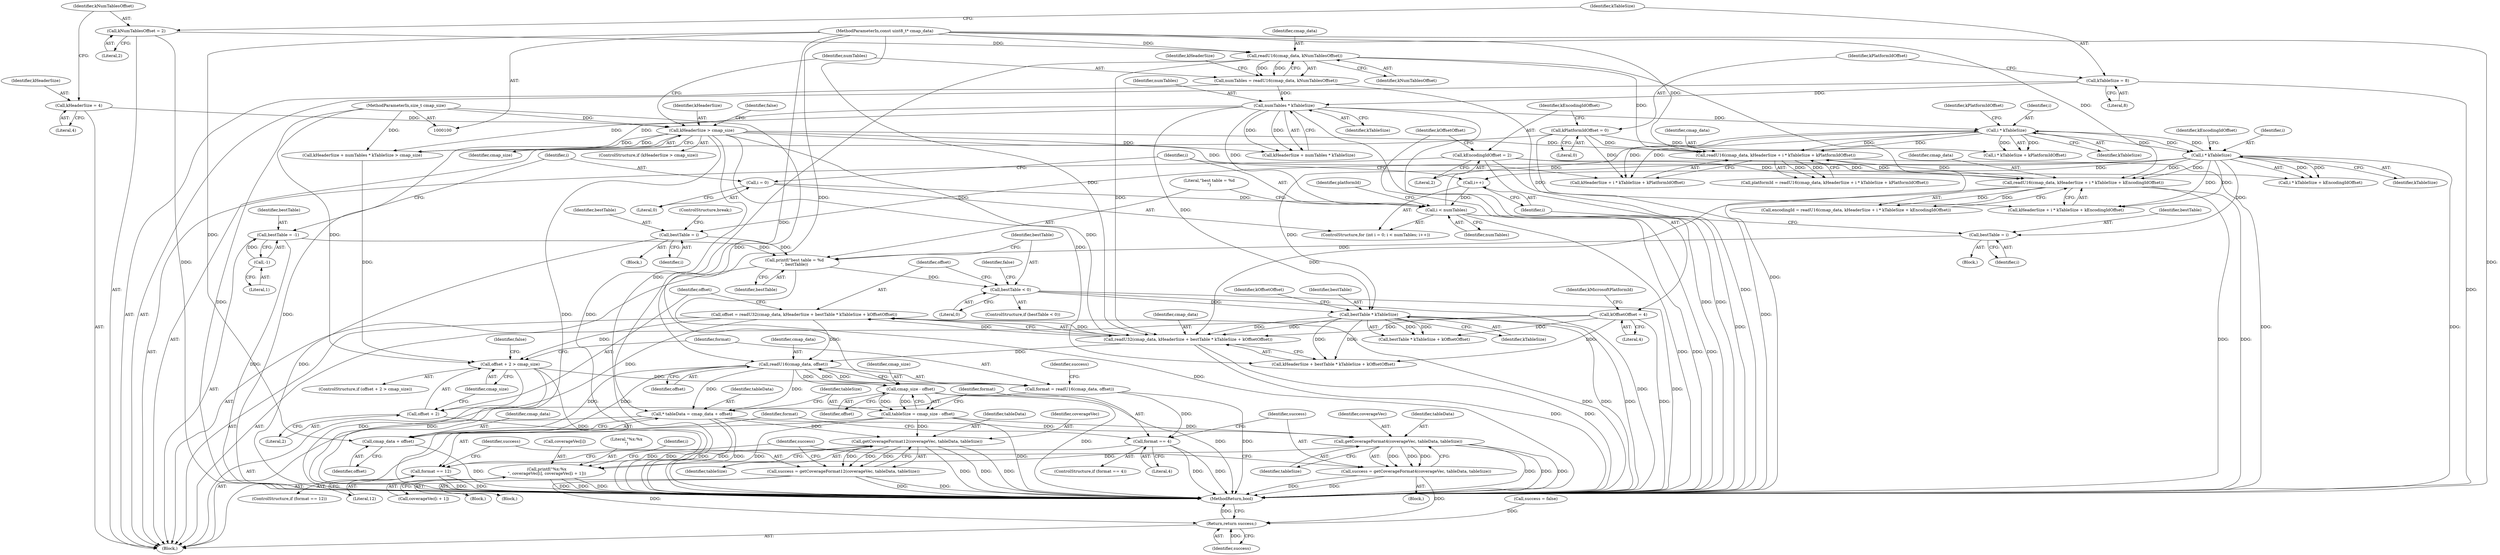 digraph "1_Android_ca8ac8acdad662230ae37998c6c4091bb39402b6@integer" {
"1000243" [label="(Call,offset = readU32(cmap_data, kHeaderSize + bestTable * kTableSize + kOffsetOffset))"];
"1000245" [label="(Call,readU32(cmap_data, kHeaderSize + bestTable * kTableSize + kOffsetOffset))"];
"1000152" [label="(Call,readU16(cmap_data, kNumTablesOffset))"];
"1000102" [label="(MethodParameterIn,const uint8_t* cmap_data)"];
"1000111" [label="(Call,kNumTablesOffset = 2)"];
"1000197" [label="(Call,readU16(cmap_data, kHeaderSize + i * kTableSize + kEncodingIdOffset))"];
"1000185" [label="(Call,readU16(cmap_data, kHeaderSize + i * kTableSize + kPlatformIdOffset))"];
"1000143" [label="(Call,kHeaderSize > cmap_size)"];
"1000107" [label="(Call,kHeaderSize = 4)"];
"1000103" [label="(MethodParameterIn,size_t cmap_size)"];
"1000190" [label="(Call,i * kTableSize)"];
"1000176" [label="(Call,i < numTables)"];
"1000179" [label="(Call,i++)"];
"1000202" [label="(Call,i * kTableSize)"];
"1000173" [label="(Call,i = 0)"];
"1000159" [label="(Call,numTables * kTableSize)"];
"1000150" [label="(Call,numTables = readU16(cmap_data, kNumTablesOffset))"];
"1000115" [label="(Call,kTableSize = 8)"];
"1000119" [label="(Call,kPlatformIdOffset = 0)"];
"1000123" [label="(Call,kEncodingIdOffset = 2)"];
"1000250" [label="(Call,bestTable * kTableSize)"];
"1000236" [label="(Call,bestTable < 0)"];
"1000232" [label="(Call,printf(\"best table = %d\n\", bestTable))"];
"1000167" [label="(Call,bestTable = -1)"];
"1000169" [label="(Call,-1)"];
"1000215" [label="(Call,bestTable = i)"];
"1000229" [label="(Call,bestTable = i)"];
"1000127" [label="(Call,kOffsetOffset = 4)"];
"1000255" [label="(Call,offset + 2 > cmap_size)"];
"1000282" [label="(Call,cmap_size - offset)"];
"1000280" [label="(Call,tableSize = cmap_size - offset)"];
"1000292" [label="(Call,getCoverageFormat4(coverageVec, tableData, tableSize))"];
"1000290" [label="(Call,success = getCoverageFormat4(coverageVec, tableData, tableSize))"];
"1000339" [label="(Return,return success;)"];
"1000329" [label="(Call,printf(\"%x:%x\n\", coverageVec[i], coverageVec[i + 1]))"];
"1000304" [label="(Call,getCoverageFormat12(coverageVec, tableData, tableSize))"];
"1000302" [label="(Call,success = getCoverageFormat12(coverageVec, tableData, tableSize))"];
"1000256" [label="(Call,offset + 2)"];
"1000266" [label="(Call,readU16(cmap_data, offset))"];
"1000264" [label="(Call,format = readU16(cmap_data, offset))"];
"1000286" [label="(Call,format == 4)"];
"1000298" [label="(Call,format == 12)"];
"1000274" [label="(Call,* tableData = cmap_data + offset)"];
"1000276" [label="(Call,cmap_data + offset)"];
"1000150" [label="(Call,numTables = readU16(cmap_data, kNumTablesOffset))"];
"1000143" [label="(Call,kHeaderSize > cmap_size)"];
"1000175" [label="(Literal,0)"];
"1000180" [label="(Identifier,i)"];
"1000161" [label="(Identifier,kTableSize)"];
"1000295" [label="(Identifier,tableSize)"];
"1000305" [label="(Identifier,coverageVec)"];
"1000119" [label="(Call,kPlatformIdOffset = 0)"];
"1000169" [label="(Call,-1)"];
"1000159" [label="(Call,numTables * kTableSize)"];
"1000191" [label="(Identifier,i)"];
"1000177" [label="(Identifier,i)"];
"1000247" [label="(Call,kHeaderSize + bestTable * kTableSize + kOffsetOffset)"];
"1000183" [label="(Call,platformId = readU16(cmap_data, kHeaderSize + i * kTableSize + kPlatformIdOffset))"];
"1000246" [label="(Identifier,cmap_data)"];
"1000233" [label="(Literal,\"best table = %d\n\")"];
"1000235" [label="(ControlStructure,if (bestTable < 0))"];
"1000120" [label="(Identifier,kPlatformIdOffset)"];
"1000253" [label="(Identifier,kOffsetOffset)"];
"1000254" [label="(ControlStructure,if (offset + 2 > cmap_size))"];
"1000190" [label="(Call,i * kTableSize)"];
"1000276" [label="(Call,cmap_data + offset)"];
"1000102" [label="(MethodParameterIn,const uint8_t* cmap_data)"];
"1000274" [label="(Call,* tableData = cmap_data + offset)"];
"1000256" [label="(Call,offset + 2)"];
"1000112" [label="(Identifier,kNumTablesOffset)"];
"1000107" [label="(Call,kHeaderSize = 4)"];
"1000203" [label="(Identifier,i)"];
"1000281" [label="(Identifier,tableSize)"];
"1000197" [label="(Call,readU16(cmap_data, kHeaderSize + i * kTableSize + kEncodingIdOffset))"];
"1000277" [label="(Identifier,cmap_data)"];
"1000234" [label="(Identifier,bestTable)"];
"1000187" [label="(Call,kHeaderSize + i * kTableSize + kPlatformIdOffset)"];
"1000127" [label="(Call,kOffsetOffset = 4)"];
"1000288" [label="(Literal,4)"];
"1000294" [label="(Identifier,tableData)"];
"1000214" [label="(Block,)"];
"1000151" [label="(Identifier,numTables)"];
"1000326" [label="(Identifier,i)"];
"1000331" [label="(Call,coverageVec[i])"];
"1000275" [label="(Identifier,tableData)"];
"1000217" [label="(Identifier,i)"];
"1000270" [label="(Call,success = false)"];
"1000334" [label="(Call,coverageVec[i + 1])"];
"1000128" [label="(Identifier,kOffsetOffset)"];
"1000298" [label="(Call,format == 12)"];
"1000309" [label="(Identifier,success)"];
"1000300" [label="(Literal,12)"];
"1000121" [label="(Literal,0)"];
"1000267" [label="(Identifier,cmap_data)"];
"1000280" [label="(Call,tableSize = cmap_size - offset)"];
"1000258" [label="(Literal,2)"];
"1000111" [label="(Call,kNumTablesOffset = 2)"];
"1000340" [label="(Identifier,success)"];
"1000284" [label="(Identifier,offset)"];
"1000156" [label="(Call,kHeaderSize + numTables * kTableSize > cmap_size)"];
"1000304" [label="(Call,getCoverageFormat12(coverageVec, tableData, tableSize))"];
"1000167" [label="(Call,bestTable = -1)"];
"1000104" [label="(Block,)"];
"1000198" [label="(Identifier,cmap_data)"];
"1000250" [label="(Call,bestTable * kTableSize)"];
"1000145" [label="(Identifier,cmap_size)"];
"1000265" [label="(Identifier,format)"];
"1000232" [label="(Call,printf(\"best table = %d\n\", bestTable))"];
"1000283" [label="(Identifier,cmap_size)"];
"1000168" [label="(Identifier,bestTable)"];
"1000148" [label="(Identifier,false)"];
"1000109" [label="(Literal,4)"];
"1000236" [label="(Call,bestTable < 0)"];
"1000154" [label="(Identifier,kNumTablesOffset)"];
"1000186" [label="(Identifier,cmap_data)"];
"1000230" [label="(Identifier,bestTable)"];
"1000142" [label="(ControlStructure,if (kHeaderSize > cmap_size))"];
"1000116" [label="(Identifier,kTableSize)"];
"1000307" [label="(Identifier,tableSize)"];
"1000303" [label="(Identifier,success)"];
"1000251" [label="(Identifier,bestTable)"];
"1000231" [label="(Identifier,i)"];
"1000244" [label="(Identifier,offset)"];
"1000144" [label="(Identifier,kHeaderSize)"];
"1000282" [label="(Call,cmap_size - offset)"];
"1000285" [label="(ControlStructure,if (format == 4))"];
"1000271" [label="(Identifier,success)"];
"1000204" [label="(Identifier,kTableSize)"];
"1000245" [label="(Call,readU32(cmap_data, kHeaderSize + bestTable * kTableSize + kOffsetOffset))"];
"1000292" [label="(Call,getCoverageFormat4(coverageVec, tableData, tableSize))"];
"1000287" [label="(Identifier,format)"];
"1000185" [label="(Call,readU16(cmap_data, kHeaderSize + i * kTableSize + kPlatformIdOffset))"];
"1000125" [label="(Literal,2)"];
"1000229" [label="(Call,bestTable = i)"];
"1000189" [label="(Call,i * kTableSize + kPlatformIdOffset)"];
"1000173" [label="(Call,i = 0)"];
"1000195" [label="(Call,encodingId = readU16(cmap_data, kHeaderSize + i * kTableSize + kEncodingIdOffset))"];
"1000328" [label="(Block,)"];
"1000192" [label="(Identifier,kTableSize)"];
"1000339" [label="(Return,return success;)"];
"1000301" [label="(Block,)"];
"1000238" [label="(Literal,0)"];
"1000113" [label="(Literal,2)"];
"1000199" [label="(Call,kHeaderSize + i * kTableSize + kEncodingIdOffset)"];
"1000123" [label="(Call,kEncodingIdOffset = 2)"];
"1000330" [label="(Literal,\"%x:%x\n\")"];
"1000237" [label="(Identifier,bestTable)"];
"1000158" [label="(Identifier,kHeaderSize)"];
"1000293" [label="(Identifier,coverageVec)"];
"1000202" [label="(Call,i * kTableSize)"];
"1000201" [label="(Call,i * kTableSize + kEncodingIdOffset)"];
"1000341" [label="(MethodReturn,bool)"];
"1000132" [label="(Identifier,kMicrosoftPlatformId)"];
"1000117" [label="(Literal,8)"];
"1000249" [label="(Call,bestTable * kTableSize + kOffsetOffset)"];
"1000266" [label="(Call,readU16(cmap_data, offset))"];
"1000289" [label="(Block,)"];
"1000205" [label="(Identifier,kEncodingIdOffset)"];
"1000184" [label="(Identifier,platformId)"];
"1000176" [label="(Call,i < numTables)"];
"1000160" [label="(Identifier,numTables)"];
"1000216" [label="(Identifier,bestTable)"];
"1000153" [label="(Identifier,cmap_data)"];
"1000278" [label="(Identifier,offset)"];
"1000241" [label="(Identifier,false)"];
"1000228" [label="(Block,)"];
"1000103" [label="(MethodParameterIn,size_t cmap_size)"];
"1000174" [label="(Identifier,i)"];
"1000215" [label="(Call,bestTable = i)"];
"1000243" [label="(Call,offset = readU32(cmap_data, kHeaderSize + bestTable * kTableSize + kOffsetOffset))"];
"1000171" [label="(ControlStructure,for (int i = 0; i < numTables; i++))"];
"1000193" [label="(Identifier,kPlatformIdOffset)"];
"1000157" [label="(Call,kHeaderSize + numTables * kTableSize)"];
"1000257" [label="(Identifier,offset)"];
"1000179" [label="(Call,i++)"];
"1000262" [label="(Identifier,false)"];
"1000302" [label="(Call,success = getCoverageFormat12(coverageVec, tableData, tableSize))"];
"1000299" [label="(Identifier,format)"];
"1000152" [label="(Call,readU16(cmap_data, kNumTablesOffset))"];
"1000297" [label="(ControlStructure,if (format == 12))"];
"1000170" [label="(Literal,1)"];
"1000178" [label="(Identifier,numTables)"];
"1000264" [label="(Call,format = readU16(cmap_data, offset))"];
"1000108" [label="(Identifier,kHeaderSize)"];
"1000291" [label="(Identifier,success)"];
"1000115" [label="(Call,kTableSize = 8)"];
"1000124" [label="(Identifier,kEncodingIdOffset)"];
"1000286" [label="(Call,format == 4)"];
"1000129" [label="(Literal,4)"];
"1000290" [label="(Call,success = getCoverageFormat4(coverageVec, tableData, tableSize))"];
"1000259" [label="(Identifier,cmap_size)"];
"1000306" [label="(Identifier,tableData)"];
"1000329" [label="(Call,printf(\"%x:%x\n\", coverageVec[i], coverageVec[i + 1]))"];
"1000268" [label="(Identifier,offset)"];
"1000218" [label="(ControlStructure,break;)"];
"1000252" [label="(Identifier,kTableSize)"];
"1000255" [label="(Call,offset + 2 > cmap_size)"];
"1000243" -> "1000104"  [label="AST: "];
"1000243" -> "1000245"  [label="CFG: "];
"1000244" -> "1000243"  [label="AST: "];
"1000245" -> "1000243"  [label="AST: "];
"1000257" -> "1000243"  [label="CFG: "];
"1000243" -> "1000341"  [label="DDG: "];
"1000245" -> "1000243"  [label="DDG: "];
"1000245" -> "1000243"  [label="DDG: "];
"1000243" -> "1000255"  [label="DDG: "];
"1000243" -> "1000256"  [label="DDG: "];
"1000243" -> "1000266"  [label="DDG: "];
"1000245" -> "1000247"  [label="CFG: "];
"1000246" -> "1000245"  [label="AST: "];
"1000247" -> "1000245"  [label="AST: "];
"1000245" -> "1000341"  [label="DDG: "];
"1000245" -> "1000341"  [label="DDG: "];
"1000152" -> "1000245"  [label="DDG: "];
"1000197" -> "1000245"  [label="DDG: "];
"1000102" -> "1000245"  [label="DDG: "];
"1000143" -> "1000245"  [label="DDG: "];
"1000250" -> "1000245"  [label="DDG: "];
"1000250" -> "1000245"  [label="DDG: "];
"1000127" -> "1000245"  [label="DDG: "];
"1000245" -> "1000266"  [label="DDG: "];
"1000152" -> "1000150"  [label="AST: "];
"1000152" -> "1000154"  [label="CFG: "];
"1000153" -> "1000152"  [label="AST: "];
"1000154" -> "1000152"  [label="AST: "];
"1000150" -> "1000152"  [label="CFG: "];
"1000152" -> "1000341"  [label="DDG: "];
"1000152" -> "1000341"  [label="DDG: "];
"1000152" -> "1000150"  [label="DDG: "];
"1000152" -> "1000150"  [label="DDG: "];
"1000102" -> "1000152"  [label="DDG: "];
"1000111" -> "1000152"  [label="DDG: "];
"1000152" -> "1000185"  [label="DDG: "];
"1000102" -> "1000100"  [label="AST: "];
"1000102" -> "1000341"  [label="DDG: "];
"1000102" -> "1000185"  [label="DDG: "];
"1000102" -> "1000197"  [label="DDG: "];
"1000102" -> "1000266"  [label="DDG: "];
"1000102" -> "1000274"  [label="DDG: "];
"1000102" -> "1000276"  [label="DDG: "];
"1000111" -> "1000104"  [label="AST: "];
"1000111" -> "1000113"  [label="CFG: "];
"1000112" -> "1000111"  [label="AST: "];
"1000113" -> "1000111"  [label="AST: "];
"1000116" -> "1000111"  [label="CFG: "];
"1000111" -> "1000341"  [label="DDG: "];
"1000197" -> "1000195"  [label="AST: "];
"1000197" -> "1000199"  [label="CFG: "];
"1000198" -> "1000197"  [label="AST: "];
"1000199" -> "1000197"  [label="AST: "];
"1000195" -> "1000197"  [label="CFG: "];
"1000197" -> "1000341"  [label="DDG: "];
"1000197" -> "1000341"  [label="DDG: "];
"1000197" -> "1000185"  [label="DDG: "];
"1000197" -> "1000195"  [label="DDG: "];
"1000197" -> "1000195"  [label="DDG: "];
"1000185" -> "1000197"  [label="DDG: "];
"1000202" -> "1000197"  [label="DDG: "];
"1000202" -> "1000197"  [label="DDG: "];
"1000123" -> "1000197"  [label="DDG: "];
"1000185" -> "1000183"  [label="AST: "];
"1000185" -> "1000187"  [label="CFG: "];
"1000186" -> "1000185"  [label="AST: "];
"1000187" -> "1000185"  [label="AST: "];
"1000183" -> "1000185"  [label="CFG: "];
"1000185" -> "1000341"  [label="DDG: "];
"1000185" -> "1000183"  [label="DDG: "];
"1000185" -> "1000183"  [label="DDG: "];
"1000143" -> "1000185"  [label="DDG: "];
"1000190" -> "1000185"  [label="DDG: "];
"1000190" -> "1000185"  [label="DDG: "];
"1000119" -> "1000185"  [label="DDG: "];
"1000143" -> "1000142"  [label="AST: "];
"1000143" -> "1000145"  [label="CFG: "];
"1000144" -> "1000143"  [label="AST: "];
"1000145" -> "1000143"  [label="AST: "];
"1000148" -> "1000143"  [label="CFG: "];
"1000151" -> "1000143"  [label="CFG: "];
"1000143" -> "1000341"  [label="DDG: "];
"1000143" -> "1000341"  [label="DDG: "];
"1000143" -> "1000341"  [label="DDG: "];
"1000107" -> "1000143"  [label="DDG: "];
"1000103" -> "1000143"  [label="DDG: "];
"1000143" -> "1000156"  [label="DDG: "];
"1000143" -> "1000156"  [label="DDG: "];
"1000143" -> "1000157"  [label="DDG: "];
"1000143" -> "1000187"  [label="DDG: "];
"1000143" -> "1000247"  [label="DDG: "];
"1000107" -> "1000104"  [label="AST: "];
"1000107" -> "1000109"  [label="CFG: "];
"1000108" -> "1000107"  [label="AST: "];
"1000109" -> "1000107"  [label="AST: "];
"1000112" -> "1000107"  [label="CFG: "];
"1000103" -> "1000100"  [label="AST: "];
"1000103" -> "1000341"  [label="DDG: "];
"1000103" -> "1000156"  [label="DDG: "];
"1000103" -> "1000255"  [label="DDG: "];
"1000103" -> "1000282"  [label="DDG: "];
"1000190" -> "1000189"  [label="AST: "];
"1000190" -> "1000192"  [label="CFG: "];
"1000191" -> "1000190"  [label="AST: "];
"1000192" -> "1000190"  [label="AST: "];
"1000193" -> "1000190"  [label="CFG: "];
"1000190" -> "1000187"  [label="DDG: "];
"1000190" -> "1000187"  [label="DDG: "];
"1000190" -> "1000189"  [label="DDG: "];
"1000190" -> "1000189"  [label="DDG: "];
"1000176" -> "1000190"  [label="DDG: "];
"1000159" -> "1000190"  [label="DDG: "];
"1000202" -> "1000190"  [label="DDG: "];
"1000190" -> "1000202"  [label="DDG: "];
"1000190" -> "1000202"  [label="DDG: "];
"1000176" -> "1000171"  [label="AST: "];
"1000176" -> "1000178"  [label="CFG: "];
"1000177" -> "1000176"  [label="AST: "];
"1000178" -> "1000176"  [label="AST: "];
"1000184" -> "1000176"  [label="CFG: "];
"1000233" -> "1000176"  [label="CFG: "];
"1000176" -> "1000341"  [label="DDG: "];
"1000176" -> "1000341"  [label="DDG: "];
"1000176" -> "1000341"  [label="DDG: "];
"1000179" -> "1000176"  [label="DDG: "];
"1000173" -> "1000176"  [label="DDG: "];
"1000159" -> "1000176"  [label="DDG: "];
"1000179" -> "1000171"  [label="AST: "];
"1000179" -> "1000180"  [label="CFG: "];
"1000180" -> "1000179"  [label="AST: "];
"1000177" -> "1000179"  [label="CFG: "];
"1000202" -> "1000179"  [label="DDG: "];
"1000202" -> "1000201"  [label="AST: "];
"1000202" -> "1000204"  [label="CFG: "];
"1000203" -> "1000202"  [label="AST: "];
"1000204" -> "1000202"  [label="AST: "];
"1000205" -> "1000202"  [label="CFG: "];
"1000202" -> "1000341"  [label="DDG: "];
"1000202" -> "1000199"  [label="DDG: "];
"1000202" -> "1000199"  [label="DDG: "];
"1000202" -> "1000201"  [label="DDG: "];
"1000202" -> "1000201"  [label="DDG: "];
"1000202" -> "1000215"  [label="DDG: "];
"1000202" -> "1000229"  [label="DDG: "];
"1000202" -> "1000250"  [label="DDG: "];
"1000173" -> "1000171"  [label="AST: "];
"1000173" -> "1000175"  [label="CFG: "];
"1000174" -> "1000173"  [label="AST: "];
"1000175" -> "1000173"  [label="AST: "];
"1000177" -> "1000173"  [label="CFG: "];
"1000159" -> "1000157"  [label="AST: "];
"1000159" -> "1000161"  [label="CFG: "];
"1000160" -> "1000159"  [label="AST: "];
"1000161" -> "1000159"  [label="AST: "];
"1000157" -> "1000159"  [label="CFG: "];
"1000159" -> "1000341"  [label="DDG: "];
"1000159" -> "1000341"  [label="DDG: "];
"1000159" -> "1000156"  [label="DDG: "];
"1000159" -> "1000156"  [label="DDG: "];
"1000159" -> "1000157"  [label="DDG: "];
"1000159" -> "1000157"  [label="DDG: "];
"1000150" -> "1000159"  [label="DDG: "];
"1000115" -> "1000159"  [label="DDG: "];
"1000159" -> "1000250"  [label="DDG: "];
"1000150" -> "1000104"  [label="AST: "];
"1000151" -> "1000150"  [label="AST: "];
"1000158" -> "1000150"  [label="CFG: "];
"1000150" -> "1000341"  [label="DDG: "];
"1000115" -> "1000104"  [label="AST: "];
"1000115" -> "1000117"  [label="CFG: "];
"1000116" -> "1000115"  [label="AST: "];
"1000117" -> "1000115"  [label="AST: "];
"1000120" -> "1000115"  [label="CFG: "];
"1000115" -> "1000341"  [label="DDG: "];
"1000119" -> "1000104"  [label="AST: "];
"1000119" -> "1000121"  [label="CFG: "];
"1000120" -> "1000119"  [label="AST: "];
"1000121" -> "1000119"  [label="AST: "];
"1000124" -> "1000119"  [label="CFG: "];
"1000119" -> "1000341"  [label="DDG: "];
"1000119" -> "1000187"  [label="DDG: "];
"1000119" -> "1000189"  [label="DDG: "];
"1000123" -> "1000104"  [label="AST: "];
"1000123" -> "1000125"  [label="CFG: "];
"1000124" -> "1000123"  [label="AST: "];
"1000125" -> "1000123"  [label="AST: "];
"1000128" -> "1000123"  [label="CFG: "];
"1000123" -> "1000341"  [label="DDG: "];
"1000123" -> "1000199"  [label="DDG: "];
"1000123" -> "1000201"  [label="DDG: "];
"1000250" -> "1000249"  [label="AST: "];
"1000250" -> "1000252"  [label="CFG: "];
"1000251" -> "1000250"  [label="AST: "];
"1000252" -> "1000250"  [label="AST: "];
"1000253" -> "1000250"  [label="CFG: "];
"1000250" -> "1000341"  [label="DDG: "];
"1000250" -> "1000341"  [label="DDG: "];
"1000250" -> "1000247"  [label="DDG: "];
"1000250" -> "1000247"  [label="DDG: "];
"1000250" -> "1000249"  [label="DDG: "];
"1000250" -> "1000249"  [label="DDG: "];
"1000236" -> "1000250"  [label="DDG: "];
"1000236" -> "1000235"  [label="AST: "];
"1000236" -> "1000238"  [label="CFG: "];
"1000237" -> "1000236"  [label="AST: "];
"1000238" -> "1000236"  [label="AST: "];
"1000241" -> "1000236"  [label="CFG: "];
"1000244" -> "1000236"  [label="CFG: "];
"1000236" -> "1000341"  [label="DDG: "];
"1000236" -> "1000341"  [label="DDG: "];
"1000232" -> "1000236"  [label="DDG: "];
"1000232" -> "1000104"  [label="AST: "];
"1000232" -> "1000234"  [label="CFG: "];
"1000233" -> "1000232"  [label="AST: "];
"1000234" -> "1000232"  [label="AST: "];
"1000237" -> "1000232"  [label="CFG: "];
"1000232" -> "1000341"  [label="DDG: "];
"1000167" -> "1000232"  [label="DDG: "];
"1000215" -> "1000232"  [label="DDG: "];
"1000229" -> "1000232"  [label="DDG: "];
"1000167" -> "1000104"  [label="AST: "];
"1000167" -> "1000169"  [label="CFG: "];
"1000168" -> "1000167"  [label="AST: "];
"1000169" -> "1000167"  [label="AST: "];
"1000174" -> "1000167"  [label="CFG: "];
"1000167" -> "1000341"  [label="DDG: "];
"1000169" -> "1000167"  [label="DDG: "];
"1000169" -> "1000170"  [label="CFG: "];
"1000170" -> "1000169"  [label="AST: "];
"1000215" -> "1000214"  [label="AST: "];
"1000215" -> "1000217"  [label="CFG: "];
"1000216" -> "1000215"  [label="AST: "];
"1000217" -> "1000215"  [label="AST: "];
"1000218" -> "1000215"  [label="CFG: "];
"1000215" -> "1000341"  [label="DDG: "];
"1000229" -> "1000228"  [label="AST: "];
"1000229" -> "1000231"  [label="CFG: "];
"1000230" -> "1000229"  [label="AST: "];
"1000231" -> "1000229"  [label="AST: "];
"1000180" -> "1000229"  [label="CFG: "];
"1000127" -> "1000104"  [label="AST: "];
"1000127" -> "1000129"  [label="CFG: "];
"1000128" -> "1000127"  [label="AST: "];
"1000129" -> "1000127"  [label="AST: "];
"1000132" -> "1000127"  [label="CFG: "];
"1000127" -> "1000341"  [label="DDG: "];
"1000127" -> "1000247"  [label="DDG: "];
"1000127" -> "1000249"  [label="DDG: "];
"1000255" -> "1000254"  [label="AST: "];
"1000255" -> "1000259"  [label="CFG: "];
"1000256" -> "1000255"  [label="AST: "];
"1000259" -> "1000255"  [label="AST: "];
"1000262" -> "1000255"  [label="CFG: "];
"1000265" -> "1000255"  [label="CFG: "];
"1000255" -> "1000341"  [label="DDG: "];
"1000255" -> "1000341"  [label="DDG: "];
"1000255" -> "1000341"  [label="DDG: "];
"1000156" -> "1000255"  [label="DDG: "];
"1000255" -> "1000282"  [label="DDG: "];
"1000282" -> "1000280"  [label="AST: "];
"1000282" -> "1000284"  [label="CFG: "];
"1000283" -> "1000282"  [label="AST: "];
"1000284" -> "1000282"  [label="AST: "];
"1000280" -> "1000282"  [label="CFG: "];
"1000282" -> "1000341"  [label="DDG: "];
"1000282" -> "1000341"  [label="DDG: "];
"1000282" -> "1000280"  [label="DDG: "];
"1000282" -> "1000280"  [label="DDG: "];
"1000266" -> "1000282"  [label="DDG: "];
"1000280" -> "1000104"  [label="AST: "];
"1000281" -> "1000280"  [label="AST: "];
"1000287" -> "1000280"  [label="CFG: "];
"1000280" -> "1000341"  [label="DDG: "];
"1000280" -> "1000341"  [label="DDG: "];
"1000280" -> "1000292"  [label="DDG: "];
"1000280" -> "1000304"  [label="DDG: "];
"1000292" -> "1000290"  [label="AST: "];
"1000292" -> "1000295"  [label="CFG: "];
"1000293" -> "1000292"  [label="AST: "];
"1000294" -> "1000292"  [label="AST: "];
"1000295" -> "1000292"  [label="AST: "];
"1000290" -> "1000292"  [label="CFG: "];
"1000292" -> "1000341"  [label="DDG: "];
"1000292" -> "1000341"  [label="DDG: "];
"1000292" -> "1000341"  [label="DDG: "];
"1000292" -> "1000290"  [label="DDG: "];
"1000292" -> "1000290"  [label="DDG: "];
"1000292" -> "1000290"  [label="DDG: "];
"1000274" -> "1000292"  [label="DDG: "];
"1000292" -> "1000329"  [label="DDG: "];
"1000290" -> "1000289"  [label="AST: "];
"1000291" -> "1000290"  [label="AST: "];
"1000309" -> "1000290"  [label="CFG: "];
"1000290" -> "1000341"  [label="DDG: "];
"1000290" -> "1000341"  [label="DDG: "];
"1000290" -> "1000339"  [label="DDG: "];
"1000339" -> "1000104"  [label="AST: "];
"1000339" -> "1000340"  [label="CFG: "];
"1000340" -> "1000339"  [label="AST: "];
"1000341" -> "1000339"  [label="CFG: "];
"1000339" -> "1000341"  [label="DDG: "];
"1000340" -> "1000339"  [label="DDG: "];
"1000302" -> "1000339"  [label="DDG: "];
"1000270" -> "1000339"  [label="DDG: "];
"1000329" -> "1000328"  [label="AST: "];
"1000329" -> "1000334"  [label="CFG: "];
"1000330" -> "1000329"  [label="AST: "];
"1000331" -> "1000329"  [label="AST: "];
"1000334" -> "1000329"  [label="AST: "];
"1000326" -> "1000329"  [label="CFG: "];
"1000329" -> "1000341"  [label="DDG: "];
"1000329" -> "1000341"  [label="DDG: "];
"1000329" -> "1000341"  [label="DDG: "];
"1000304" -> "1000329"  [label="DDG: "];
"1000304" -> "1000302"  [label="AST: "];
"1000304" -> "1000307"  [label="CFG: "];
"1000305" -> "1000304"  [label="AST: "];
"1000306" -> "1000304"  [label="AST: "];
"1000307" -> "1000304"  [label="AST: "];
"1000302" -> "1000304"  [label="CFG: "];
"1000304" -> "1000341"  [label="DDG: "];
"1000304" -> "1000341"  [label="DDG: "];
"1000304" -> "1000341"  [label="DDG: "];
"1000304" -> "1000302"  [label="DDG: "];
"1000304" -> "1000302"  [label="DDG: "];
"1000304" -> "1000302"  [label="DDG: "];
"1000274" -> "1000304"  [label="DDG: "];
"1000302" -> "1000301"  [label="AST: "];
"1000303" -> "1000302"  [label="AST: "];
"1000309" -> "1000302"  [label="CFG: "];
"1000302" -> "1000341"  [label="DDG: "];
"1000302" -> "1000341"  [label="DDG: "];
"1000256" -> "1000258"  [label="CFG: "];
"1000257" -> "1000256"  [label="AST: "];
"1000258" -> "1000256"  [label="AST: "];
"1000259" -> "1000256"  [label="CFG: "];
"1000256" -> "1000341"  [label="DDG: "];
"1000266" -> "1000264"  [label="AST: "];
"1000266" -> "1000268"  [label="CFG: "];
"1000267" -> "1000266"  [label="AST: "];
"1000268" -> "1000266"  [label="AST: "];
"1000264" -> "1000266"  [label="CFG: "];
"1000266" -> "1000264"  [label="DDG: "];
"1000266" -> "1000264"  [label="DDG: "];
"1000266" -> "1000274"  [label="DDG: "];
"1000266" -> "1000274"  [label="DDG: "];
"1000266" -> "1000276"  [label="DDG: "];
"1000266" -> "1000276"  [label="DDG: "];
"1000264" -> "1000104"  [label="AST: "];
"1000265" -> "1000264"  [label="AST: "];
"1000271" -> "1000264"  [label="CFG: "];
"1000264" -> "1000341"  [label="DDG: "];
"1000264" -> "1000286"  [label="DDG: "];
"1000286" -> "1000285"  [label="AST: "];
"1000286" -> "1000288"  [label="CFG: "];
"1000287" -> "1000286"  [label="AST: "];
"1000288" -> "1000286"  [label="AST: "];
"1000291" -> "1000286"  [label="CFG: "];
"1000299" -> "1000286"  [label="CFG: "];
"1000286" -> "1000341"  [label="DDG: "];
"1000286" -> "1000341"  [label="DDG: "];
"1000286" -> "1000298"  [label="DDG: "];
"1000298" -> "1000297"  [label="AST: "];
"1000298" -> "1000300"  [label="CFG: "];
"1000299" -> "1000298"  [label="AST: "];
"1000300" -> "1000298"  [label="AST: "];
"1000303" -> "1000298"  [label="CFG: "];
"1000309" -> "1000298"  [label="CFG: "];
"1000298" -> "1000341"  [label="DDG: "];
"1000298" -> "1000341"  [label="DDG: "];
"1000274" -> "1000104"  [label="AST: "];
"1000274" -> "1000276"  [label="CFG: "];
"1000275" -> "1000274"  [label="AST: "];
"1000276" -> "1000274"  [label="AST: "];
"1000281" -> "1000274"  [label="CFG: "];
"1000274" -> "1000341"  [label="DDG: "];
"1000274" -> "1000341"  [label="DDG: "];
"1000276" -> "1000278"  [label="CFG: "];
"1000277" -> "1000276"  [label="AST: "];
"1000278" -> "1000276"  [label="AST: "];
"1000276" -> "1000341"  [label="DDG: "];
}
